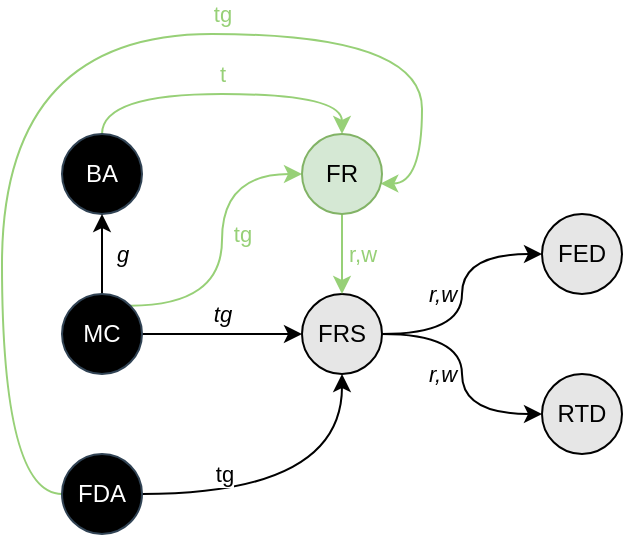 <mxfile version="15.2.9" type="device"><diagram id="Rf8UByxQS77VN8qNyzKJ" name="Page-1"><mxGraphModel dx="1401" dy="550" grid="1" gridSize="10" guides="1" tooltips="1" connect="1" arrows="1" fold="1" page="1" pageScale="1" pageWidth="850" pageHeight="1100" math="0" shadow="0"><root><mxCell id="0"/><mxCell id="1" parent="0"/><mxCell id="qnlHyODWhdrxIyU2GCWw-2" value="t" style="edgeStyle=orthogonalEdgeStyle;orthogonalLoop=1;jettySize=auto;html=1;exitX=0.5;exitY=0;exitDx=0;exitDy=0;entryX=0.5;entryY=0;entryDx=0;entryDy=0;curved=1;strokeColor=#97D077;fontColor=#97D077;" parent="1" source="r5WgQbb6SOs8e4r2kwnb-2" target="qnlHyODWhdrxIyU2GCWw-1" edge="1"><mxGeometry y="10" relative="1" as="geometry"><mxPoint as="offset"/></mxGeometry></mxCell><mxCell id="r5WgQbb6SOs8e4r2kwnb-2" value="BA" style="ellipse;whiteSpace=wrap;html=1;aspect=fixed;fillColor=#000000;strokeColor=#314354;fontColor=#ffffff;" parent="1" vertex="1"><mxGeometry x="40" y="80" width="40" height="40" as="geometry"/></mxCell><mxCell id="GR-0_KKSYv4FOSrVEkCS-1" value="&lt;i&gt;tg&lt;/i&gt;" style="edgeStyle=orthogonalEdgeStyle;orthogonalLoop=1;jettySize=auto;html=1;exitX=1;exitY=0.5;exitDx=0;exitDy=0;entryX=0;entryY=0.5;entryDx=0;entryDy=0;curved=1;" parent="1" source="r5WgQbb6SOs8e4r2kwnb-3" target="r5WgQbb6SOs8e4r2kwnb-5" edge="1"><mxGeometry y="10" relative="1" as="geometry"><mxPoint as="offset"/></mxGeometry></mxCell><mxCell id="GR-0_KKSYv4FOSrVEkCS-6" value="&lt;i&gt;g&lt;/i&gt;" style="edgeStyle=orthogonalEdgeStyle;curved=1;orthogonalLoop=1;jettySize=auto;html=1;exitX=0.5;exitY=0;exitDx=0;exitDy=0;entryX=0.5;entryY=1;entryDx=0;entryDy=0;" parent="1" source="r5WgQbb6SOs8e4r2kwnb-3" target="r5WgQbb6SOs8e4r2kwnb-2" edge="1"><mxGeometry y="-10" relative="1" as="geometry"><mxPoint as="offset"/></mxGeometry></mxCell><mxCell id="qnlHyODWhdrxIyU2GCWw-4" value="tg" style="edgeStyle=orthogonalEdgeStyle;curved=1;orthogonalLoop=1;jettySize=auto;html=1;exitX=1;exitY=0;exitDx=0;exitDy=0;entryX=0;entryY=0.5;entryDx=0;entryDy=0;fontColor=#97D077;strokeColor=#97D077;" parent="1" source="r5WgQbb6SOs8e4r2kwnb-3" target="qnlHyODWhdrxIyU2GCWw-1" edge="1"><mxGeometry x="0.078" y="-10" relative="1" as="geometry"><mxPoint as="offset"/></mxGeometry></mxCell><mxCell id="r5WgQbb6SOs8e4r2kwnb-3" value="MC" style="ellipse;whiteSpace=wrap;html=1;aspect=fixed;fillColor=#000000;strokeColor=#314354;fontColor=#ffffff;" parent="1" vertex="1"><mxGeometry x="40" y="160" width="40" height="40" as="geometry"/></mxCell><mxCell id="GR-0_KKSYv4FOSrVEkCS-2" style="edgeStyle=orthogonalEdgeStyle;orthogonalLoop=1;jettySize=auto;html=1;exitX=1;exitY=0.5;exitDx=0;exitDy=0;entryX=0.5;entryY=1;entryDx=0;entryDy=0;curved=1;" parent="1" source="r5WgQbb6SOs8e4r2kwnb-4" target="r5WgQbb6SOs8e4r2kwnb-5" edge="1"><mxGeometry relative="1" as="geometry"/></mxCell><mxCell id="GR-0_KKSYv4FOSrVEkCS-7" value="tg" style="edgeLabel;html=1;align=center;verticalAlign=middle;resizable=0;points=[];" parent="GR-0_KKSYv4FOSrVEkCS-2" vertex="1" connectable="0"><mxGeometry x="-0.084" y="13" relative="1" as="geometry"><mxPoint x="-33" y="3" as="offset"/></mxGeometry></mxCell><mxCell id="qnlHyODWhdrxIyU2GCWw-5" value="tg" style="edgeStyle=orthogonalEdgeStyle;curved=1;orthogonalLoop=1;jettySize=auto;html=1;exitX=0;exitY=0.5;exitDx=0;exitDy=0;fontColor=#97D077;strokeColor=#97D077;entryX=0.979;entryY=0.62;entryDx=0;entryDy=0;entryPerimeter=0;" parent="1" source="r5WgQbb6SOs8e4r2kwnb-4" target="qnlHyODWhdrxIyU2GCWw-1" edge="1"><mxGeometry x="0.308" y="10" relative="1" as="geometry"><mxPoint x="20" y="40" as="targetPoint"/><Array as="points"><mxPoint x="10" y="260"/><mxPoint x="10" y="30"/><mxPoint x="220" y="30"/><mxPoint x="220" y="105"/></Array><mxPoint as="offset"/></mxGeometry></mxCell><mxCell id="r5WgQbb6SOs8e4r2kwnb-4" value="FDA" style="ellipse;whiteSpace=wrap;html=1;aspect=fixed;fillColor=#000000;strokeColor=#314354;fontColor=#ffffff;" parent="1" vertex="1"><mxGeometry x="40" y="240" width="40" height="40" as="geometry"/></mxCell><mxCell id="GR-0_KKSYv4FOSrVEkCS-4" value="&lt;i&gt;r,w&lt;/i&gt;" style="edgeStyle=orthogonalEdgeStyle;curved=1;orthogonalLoop=1;jettySize=auto;html=1;exitX=1;exitY=0.5;exitDx=0;exitDy=0;entryX=0;entryY=0.5;entryDx=0;entryDy=0;" parent="1" source="r5WgQbb6SOs8e4r2kwnb-5" target="r5WgQbb6SOs8e4r2kwnb-7" edge="1"><mxGeometry x="0.001" y="-10" relative="1" as="geometry"><mxPoint as="offset"/></mxGeometry></mxCell><mxCell id="GR-0_KKSYv4FOSrVEkCS-5" value="&lt;i&gt;r,w&lt;/i&gt;" style="edgeStyle=orthogonalEdgeStyle;curved=1;orthogonalLoop=1;jettySize=auto;html=1;exitX=1;exitY=0.5;exitDx=0;exitDy=0;entryX=0;entryY=0.5;entryDx=0;entryDy=0;" parent="1" source="r5WgQbb6SOs8e4r2kwnb-5" target="r5WgQbb6SOs8e4r2kwnb-6" edge="1"><mxGeometry x="0.001" y="10" relative="1" as="geometry"><mxPoint as="offset"/></mxGeometry></mxCell><mxCell id="r5WgQbb6SOs8e4r2kwnb-5" value="FRS" style="ellipse;whiteSpace=wrap;html=1;aspect=fixed;fillColor=#E6E6E6;" parent="1" vertex="1"><mxGeometry x="160" y="160" width="40" height="40" as="geometry"/></mxCell><mxCell id="r5WgQbb6SOs8e4r2kwnb-6" value="FED" style="ellipse;whiteSpace=wrap;html=1;aspect=fixed;fillColor=#E6E6E6;" parent="1" vertex="1"><mxGeometry x="280" y="120" width="40" height="40" as="geometry"/></mxCell><mxCell id="r5WgQbb6SOs8e4r2kwnb-7" value="RTD" style="ellipse;whiteSpace=wrap;html=1;aspect=fixed;fillColor=#E6E6E6;" parent="1" vertex="1"><mxGeometry x="280" y="200" width="40" height="40" as="geometry"/></mxCell><mxCell id="qnlHyODWhdrxIyU2GCWw-3" value="r,w" style="edgeStyle=orthogonalEdgeStyle;curved=1;orthogonalLoop=1;jettySize=auto;html=1;exitX=0.5;exitY=1;exitDx=0;exitDy=0;entryX=0.5;entryY=0;entryDx=0;entryDy=0;fontColor=#97D077;strokeColor=#97D077;" parent="1" source="qnlHyODWhdrxIyU2GCWw-1" target="r5WgQbb6SOs8e4r2kwnb-5" edge="1"><mxGeometry y="10" relative="1" as="geometry"><mxPoint as="offset"/></mxGeometry></mxCell><mxCell id="qnlHyODWhdrxIyU2GCWw-1" value="FR" style="ellipse;whiteSpace=wrap;html=1;aspect=fixed;fillColor=#d5e8d4;strokeColor=#82b366;" parent="1" vertex="1"><mxGeometry x="160" y="80" width="40" height="40" as="geometry"/></mxCell></root></mxGraphModel></diagram></mxfile>